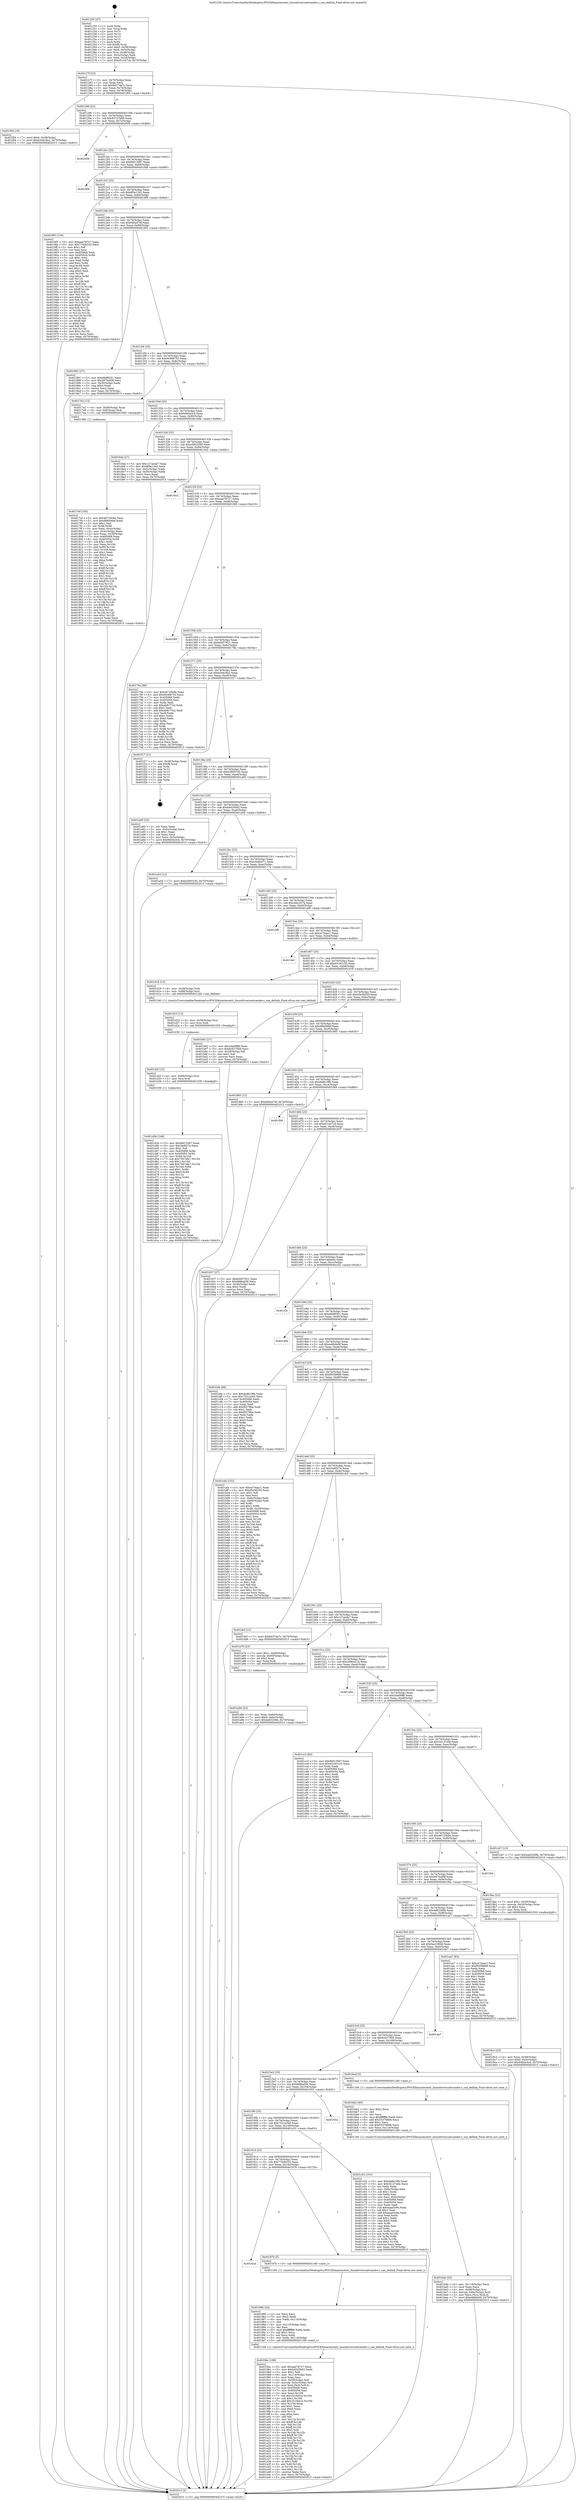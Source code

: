 digraph "0x401250" {
  label = "0x401250 (/mnt/c/Users/mathe/Desktop/tcc/POCII/binaries/extr_linuxdriversnetcandev.c_can_dellink_Final-ollvm.out::main(0))"
  labelloc = "t"
  node[shape=record]

  Entry [label="",width=0.3,height=0.3,shape=circle,fillcolor=black,style=filled]
  "0x40127f" [label="{
     0x40127f [23]\l
     | [instrs]\l
     &nbsp;&nbsp;0x40127f \<+3\>: mov -0x70(%rbp),%eax\l
     &nbsp;&nbsp;0x401282 \<+2\>: mov %eax,%ecx\l
     &nbsp;&nbsp;0x401284 \<+6\>: sub $0x84374a7c,%ecx\l
     &nbsp;&nbsp;0x40128a \<+3\>: mov %eax,-0x74(%rbp)\l
     &nbsp;&nbsp;0x40128d \<+3\>: mov %ecx,-0x78(%rbp)\l
     &nbsp;&nbsp;0x401290 \<+6\>: je 0000000000401f04 \<main+0xcb4\>\l
  }"]
  "0x401f04" [label="{
     0x401f04 [19]\l
     | [instrs]\l
     &nbsp;&nbsp;0x401f04 \<+7\>: movl $0x0,-0x38(%rbp)\l
     &nbsp;&nbsp;0x401f0b \<+7\>: movl $0xb344c9a2,-0x70(%rbp)\l
     &nbsp;&nbsp;0x401f12 \<+5\>: jmp 0000000000402015 \<main+0xdc5\>\l
  }"]
  "0x401296" [label="{
     0x401296 [22]\l
     | [instrs]\l
     &nbsp;&nbsp;0x401296 \<+5\>: jmp 000000000040129b \<main+0x4b\>\l
     &nbsp;&nbsp;0x40129b \<+3\>: mov -0x74(%rbp),%eax\l
     &nbsp;&nbsp;0x40129e \<+5\>: sub $0x85727b99,%eax\l
     &nbsp;&nbsp;0x4012a3 \<+3\>: mov %eax,-0x7c(%rbp)\l
     &nbsp;&nbsp;0x4012a6 \<+6\>: je 0000000000402009 \<main+0xdb9\>\l
  }"]
  Exit [label="",width=0.3,height=0.3,shape=circle,fillcolor=black,style=filled,peripheries=2]
  "0x402009" [label="{
     0x402009\l
  }", style=dashed]
  "0x4012ac" [label="{
     0x4012ac [22]\l
     | [instrs]\l
     &nbsp;&nbsp;0x4012ac \<+5\>: jmp 00000000004012b1 \<main+0x61\>\l
     &nbsp;&nbsp;0x4012b1 \<+3\>: mov -0x74(%rbp),%eax\l
     &nbsp;&nbsp;0x4012b4 \<+5\>: sub $0x8bf13587,%eax\l
     &nbsp;&nbsp;0x4012b9 \<+3\>: mov %eax,-0x80(%rbp)\l
     &nbsp;&nbsp;0x4012bc \<+6\>: je 0000000000401fd8 \<main+0xd88\>\l
  }"]
  "0x401d3b" [label="{
     0x401d3b [148]\l
     | [instrs]\l
     &nbsp;&nbsp;0x401d3b \<+5\>: mov $0x8bf13587,%eax\l
     &nbsp;&nbsp;0x401d40 \<+5\>: mov $0x3ad027e,%ecx\l
     &nbsp;&nbsp;0x401d45 \<+2\>: mov $0x1,%dl\l
     &nbsp;&nbsp;0x401d47 \<+8\>: mov 0x405068,%r8d\l
     &nbsp;&nbsp;0x401d4f \<+8\>: mov 0x405054,%r9d\l
     &nbsp;&nbsp;0x401d57 \<+3\>: mov %r8d,%r10d\l
     &nbsp;&nbsp;0x401d5a \<+7\>: sub $0x7567efa7,%r10d\l
     &nbsp;&nbsp;0x401d61 \<+4\>: sub $0x1,%r10d\l
     &nbsp;&nbsp;0x401d65 \<+7\>: add $0x7567efa7,%r10d\l
     &nbsp;&nbsp;0x401d6c \<+4\>: imul %r10d,%r8d\l
     &nbsp;&nbsp;0x401d70 \<+4\>: and $0x1,%r8d\l
     &nbsp;&nbsp;0x401d74 \<+4\>: cmp $0x0,%r8d\l
     &nbsp;&nbsp;0x401d78 \<+4\>: sete %r11b\l
     &nbsp;&nbsp;0x401d7c \<+4\>: cmp $0xa,%r9d\l
     &nbsp;&nbsp;0x401d80 \<+3\>: setl %bl\l
     &nbsp;&nbsp;0x401d83 \<+3\>: mov %r11b,%r14b\l
     &nbsp;&nbsp;0x401d86 \<+4\>: xor $0xff,%r14b\l
     &nbsp;&nbsp;0x401d8a \<+3\>: mov %bl,%r15b\l
     &nbsp;&nbsp;0x401d8d \<+4\>: xor $0xff,%r15b\l
     &nbsp;&nbsp;0x401d91 \<+3\>: xor $0x1,%dl\l
     &nbsp;&nbsp;0x401d94 \<+3\>: mov %r14b,%r12b\l
     &nbsp;&nbsp;0x401d97 \<+4\>: and $0xff,%r12b\l
     &nbsp;&nbsp;0x401d9b \<+3\>: and %dl,%r11b\l
     &nbsp;&nbsp;0x401d9e \<+3\>: mov %r15b,%r13b\l
     &nbsp;&nbsp;0x401da1 \<+4\>: and $0xff,%r13b\l
     &nbsp;&nbsp;0x401da5 \<+2\>: and %dl,%bl\l
     &nbsp;&nbsp;0x401da7 \<+3\>: or %r11b,%r12b\l
     &nbsp;&nbsp;0x401daa \<+3\>: or %bl,%r13b\l
     &nbsp;&nbsp;0x401dad \<+3\>: xor %r13b,%r12b\l
     &nbsp;&nbsp;0x401db0 \<+3\>: or %r15b,%r14b\l
     &nbsp;&nbsp;0x401db3 \<+4\>: xor $0xff,%r14b\l
     &nbsp;&nbsp;0x401db7 \<+3\>: or $0x1,%dl\l
     &nbsp;&nbsp;0x401dba \<+3\>: and %dl,%r14b\l
     &nbsp;&nbsp;0x401dbd \<+3\>: or %r14b,%r12b\l
     &nbsp;&nbsp;0x401dc0 \<+4\>: test $0x1,%r12b\l
     &nbsp;&nbsp;0x401dc4 \<+3\>: cmovne %ecx,%eax\l
     &nbsp;&nbsp;0x401dc7 \<+3\>: mov %eax,-0x70(%rbp)\l
     &nbsp;&nbsp;0x401dca \<+5\>: jmp 0000000000402015 \<main+0xdc5\>\l
  }"]
  "0x401fd8" [label="{
     0x401fd8\l
  }", style=dashed]
  "0x4012c2" [label="{
     0x4012c2 [25]\l
     | [instrs]\l
     &nbsp;&nbsp;0x4012c2 \<+5\>: jmp 00000000004012c7 \<main+0x77\>\l
     &nbsp;&nbsp;0x4012c7 \<+3\>: mov -0x74(%rbp),%eax\l
     &nbsp;&nbsp;0x4012ca \<+5\>: sub $0x8f5e1345,%eax\l
     &nbsp;&nbsp;0x4012cf \<+6\>: mov %eax,-0x84(%rbp)\l
     &nbsp;&nbsp;0x4012d5 \<+6\>: je 00000000004018f5 \<main+0x6a5\>\l
  }"]
  "0x401d2f" [label="{
     0x401d2f [12]\l
     | [instrs]\l
     &nbsp;&nbsp;0x401d2f \<+4\>: mov -0x68(%rbp),%rsi\l
     &nbsp;&nbsp;0x401d33 \<+3\>: mov %rsi,%rdi\l
     &nbsp;&nbsp;0x401d36 \<+5\>: call 0000000000401030 \<free@plt\>\l
     | [calls]\l
     &nbsp;&nbsp;0x401030 \{1\} (unknown)\l
  }"]
  "0x4018f5" [label="{
     0x4018f5 [134]\l
     | [instrs]\l
     &nbsp;&nbsp;0x4018f5 \<+5\>: mov $0xaae78727,%eax\l
     &nbsp;&nbsp;0x4018fa \<+5\>: mov $0x7740b332,%ecx\l
     &nbsp;&nbsp;0x4018ff \<+2\>: mov $0x1,%dl\l
     &nbsp;&nbsp;0x401901 \<+2\>: xor %esi,%esi\l
     &nbsp;&nbsp;0x401903 \<+7\>: mov 0x405068,%edi\l
     &nbsp;&nbsp;0x40190a \<+8\>: mov 0x405054,%r8d\l
     &nbsp;&nbsp;0x401912 \<+3\>: sub $0x1,%esi\l
     &nbsp;&nbsp;0x401915 \<+3\>: mov %edi,%r9d\l
     &nbsp;&nbsp;0x401918 \<+3\>: add %esi,%r9d\l
     &nbsp;&nbsp;0x40191b \<+4\>: imul %r9d,%edi\l
     &nbsp;&nbsp;0x40191f \<+3\>: and $0x1,%edi\l
     &nbsp;&nbsp;0x401922 \<+3\>: cmp $0x0,%edi\l
     &nbsp;&nbsp;0x401925 \<+4\>: sete %r10b\l
     &nbsp;&nbsp;0x401929 \<+4\>: cmp $0xa,%r8d\l
     &nbsp;&nbsp;0x40192d \<+4\>: setl %r11b\l
     &nbsp;&nbsp;0x401931 \<+3\>: mov %r10b,%bl\l
     &nbsp;&nbsp;0x401934 \<+3\>: xor $0xff,%bl\l
     &nbsp;&nbsp;0x401937 \<+3\>: mov %r11b,%r14b\l
     &nbsp;&nbsp;0x40193a \<+4\>: xor $0xff,%r14b\l
     &nbsp;&nbsp;0x40193e \<+3\>: xor $0x0,%dl\l
     &nbsp;&nbsp;0x401941 \<+3\>: mov %bl,%r15b\l
     &nbsp;&nbsp;0x401944 \<+4\>: and $0x0,%r15b\l
     &nbsp;&nbsp;0x401948 \<+3\>: and %dl,%r10b\l
     &nbsp;&nbsp;0x40194b \<+3\>: mov %r14b,%r12b\l
     &nbsp;&nbsp;0x40194e \<+4\>: and $0x0,%r12b\l
     &nbsp;&nbsp;0x401952 \<+3\>: and %dl,%r11b\l
     &nbsp;&nbsp;0x401955 \<+3\>: or %r10b,%r15b\l
     &nbsp;&nbsp;0x401958 \<+3\>: or %r11b,%r12b\l
     &nbsp;&nbsp;0x40195b \<+3\>: xor %r12b,%r15b\l
     &nbsp;&nbsp;0x40195e \<+3\>: or %r14b,%bl\l
     &nbsp;&nbsp;0x401961 \<+3\>: xor $0xff,%bl\l
     &nbsp;&nbsp;0x401964 \<+3\>: or $0x0,%dl\l
     &nbsp;&nbsp;0x401967 \<+2\>: and %dl,%bl\l
     &nbsp;&nbsp;0x401969 \<+3\>: or %bl,%r15b\l
     &nbsp;&nbsp;0x40196c \<+4\>: test $0x1,%r15b\l
     &nbsp;&nbsp;0x401970 \<+3\>: cmovne %ecx,%eax\l
     &nbsp;&nbsp;0x401973 \<+3\>: mov %eax,-0x70(%rbp)\l
     &nbsp;&nbsp;0x401976 \<+5\>: jmp 0000000000402015 \<main+0xdc5\>\l
  }"]
  "0x4012db" [label="{
     0x4012db [25]\l
     | [instrs]\l
     &nbsp;&nbsp;0x4012db \<+5\>: jmp 00000000004012e0 \<main+0x90\>\l
     &nbsp;&nbsp;0x4012e0 \<+3\>: mov -0x74(%rbp),%eax\l
     &nbsp;&nbsp;0x4012e3 \<+5\>: sub $0x940a474f,%eax\l
     &nbsp;&nbsp;0x4012e8 \<+6\>: mov %eax,-0x88(%rbp)\l
     &nbsp;&nbsp;0x4012ee \<+6\>: je 0000000000401891 \<main+0x641\>\l
  }"]
  "0x401d23" [label="{
     0x401d23 [12]\l
     | [instrs]\l
     &nbsp;&nbsp;0x401d23 \<+4\>: mov -0x58(%rbp),%rsi\l
     &nbsp;&nbsp;0x401d27 \<+3\>: mov %rsi,%rdi\l
     &nbsp;&nbsp;0x401d2a \<+5\>: call 0000000000401030 \<free@plt\>\l
     | [calls]\l
     &nbsp;&nbsp;0x401030 \{1\} (unknown)\l
  }"]
  "0x401891" [label="{
     0x401891 [27]\l
     | [instrs]\l
     &nbsp;&nbsp;0x401891 \<+5\>: mov $0xe8df8261,%eax\l
     &nbsp;&nbsp;0x401896 \<+5\>: mov $0x4976a09f,%ecx\l
     &nbsp;&nbsp;0x40189b \<+3\>: mov -0x30(%rbp),%edx\l
     &nbsp;&nbsp;0x40189e \<+3\>: cmp $0x0,%edx\l
     &nbsp;&nbsp;0x4018a1 \<+3\>: cmove %ecx,%eax\l
     &nbsp;&nbsp;0x4018a4 \<+3\>: mov %eax,-0x70(%rbp)\l
     &nbsp;&nbsp;0x4018a7 \<+5\>: jmp 0000000000402015 \<main+0xdc5\>\l
  }"]
  "0x4012f4" [label="{
     0x4012f4 [25]\l
     | [instrs]\l
     &nbsp;&nbsp;0x4012f4 \<+5\>: jmp 00000000004012f9 \<main+0xa9\>\l
     &nbsp;&nbsp;0x4012f9 \<+3\>: mov -0x74(%rbp),%eax\l
     &nbsp;&nbsp;0x4012fc \<+5\>: sub $0x94368752,%eax\l
     &nbsp;&nbsp;0x401301 \<+6\>: mov %eax,-0x8c(%rbp)\l
     &nbsp;&nbsp;0x401307 \<+6\>: je 00000000004017e2 \<main+0x592\>\l
  }"]
  "0x401bda" [label="{
     0x401bda [32]\l
     | [instrs]\l
     &nbsp;&nbsp;0x401bda \<+6\>: mov -0x118(%rbp),%ecx\l
     &nbsp;&nbsp;0x401be0 \<+3\>: imul %eax,%ecx\l
     &nbsp;&nbsp;0x401be3 \<+4\>: mov -0x68(%rbp),%rsi\l
     &nbsp;&nbsp;0x401be7 \<+4\>: movslq -0x6c(%rbp),%rdi\l
     &nbsp;&nbsp;0x401beb \<+3\>: mov %ecx,(%rsi,%rdi,4)\l
     &nbsp;&nbsp;0x401bee \<+7\>: movl $0xeddb0e0f,-0x70(%rbp)\l
     &nbsp;&nbsp;0x401bf5 \<+5\>: jmp 0000000000402015 \<main+0xdc5\>\l
  }"]
  "0x4017e2" [label="{
     0x4017e2 [13]\l
     | [instrs]\l
     &nbsp;&nbsp;0x4017e2 \<+4\>: mov -0x48(%rbp),%rax\l
     &nbsp;&nbsp;0x4017e6 \<+4\>: mov 0x8(%rax),%rdi\l
     &nbsp;&nbsp;0x4017ea \<+5\>: call 0000000000401060 \<atoi@plt\>\l
     | [calls]\l
     &nbsp;&nbsp;0x401060 \{1\} (unknown)\l
  }"]
  "0x40130d" [label="{
     0x40130d [25]\l
     | [instrs]\l
     &nbsp;&nbsp;0x40130d \<+5\>: jmp 0000000000401312 \<main+0xc2\>\l
     &nbsp;&nbsp;0x401312 \<+3\>: mov -0x74(%rbp),%eax\l
     &nbsp;&nbsp;0x401315 \<+5\>: sub $0x94b0a3c4,%eax\l
     &nbsp;&nbsp;0x40131a \<+6\>: mov %eax,-0x90(%rbp)\l
     &nbsp;&nbsp;0x401320 \<+6\>: je 00000000004018da \<main+0x68a\>\l
  }"]
  "0x401bb2" [label="{
     0x401bb2 [40]\l
     | [instrs]\l
     &nbsp;&nbsp;0x401bb2 \<+5\>: mov $0x2,%ecx\l
     &nbsp;&nbsp;0x401bb7 \<+1\>: cltd\l
     &nbsp;&nbsp;0x401bb8 \<+2\>: idiv %ecx\l
     &nbsp;&nbsp;0x401bba \<+6\>: imul $0xfffffffe,%edx,%ecx\l
     &nbsp;&nbsp;0x401bc0 \<+6\>: add $0x55378666,%ecx\l
     &nbsp;&nbsp;0x401bc6 \<+3\>: add $0x1,%ecx\l
     &nbsp;&nbsp;0x401bc9 \<+6\>: sub $0x55378666,%ecx\l
     &nbsp;&nbsp;0x401bcf \<+6\>: mov %ecx,-0x118(%rbp)\l
     &nbsp;&nbsp;0x401bd5 \<+5\>: call 0000000000401160 \<next_i\>\l
     | [calls]\l
     &nbsp;&nbsp;0x401160 \{1\} (/mnt/c/Users/mathe/Desktop/tcc/POCII/binaries/extr_linuxdriversnetcandev.c_can_dellink_Final-ollvm.out::next_i)\l
  }"]
  "0x4018da" [label="{
     0x4018da [27]\l
     | [instrs]\l
     &nbsp;&nbsp;0x4018da \<+5\>: mov $0x127aeda7,%eax\l
     &nbsp;&nbsp;0x4018df \<+5\>: mov $0x8f5e1345,%ecx\l
     &nbsp;&nbsp;0x4018e4 \<+3\>: mov -0x5c(%rbp),%edx\l
     &nbsp;&nbsp;0x4018e7 \<+3\>: cmp -0x50(%rbp),%edx\l
     &nbsp;&nbsp;0x4018ea \<+3\>: cmovl %ecx,%eax\l
     &nbsp;&nbsp;0x4018ed \<+3\>: mov %eax,-0x70(%rbp)\l
     &nbsp;&nbsp;0x4018f0 \<+5\>: jmp 0000000000402015 \<main+0xdc5\>\l
  }"]
  "0x401326" [label="{
     0x401326 [25]\l
     | [instrs]\l
     &nbsp;&nbsp;0x401326 \<+5\>: jmp 000000000040132b \<main+0xdb\>\l
     &nbsp;&nbsp;0x40132b \<+3\>: mov -0x74(%rbp),%eax\l
     &nbsp;&nbsp;0x40132e \<+5\>: sub $0xa4852266,%eax\l
     &nbsp;&nbsp;0x401333 \<+6\>: mov %eax,-0x94(%rbp)\l
     &nbsp;&nbsp;0x401339 \<+6\>: je 00000000004016e2 \<main+0x492\>\l
  }"]
  "0x401a90" [label="{
     0x401a90 [23]\l
     | [instrs]\l
     &nbsp;&nbsp;0x401a90 \<+4\>: mov %rax,-0x68(%rbp)\l
     &nbsp;&nbsp;0x401a94 \<+7\>: movl $0x0,-0x6c(%rbp)\l
     &nbsp;&nbsp;0x401a9b \<+7\>: movl $0x4a83208b,-0x70(%rbp)\l
     &nbsp;&nbsp;0x401aa2 \<+5\>: jmp 0000000000402015 \<main+0xdc5\>\l
  }"]
  "0x4016e2" [label="{
     0x4016e2\l
  }", style=dashed]
  "0x40133f" [label="{
     0x40133f [25]\l
     | [instrs]\l
     &nbsp;&nbsp;0x40133f \<+5\>: jmp 0000000000401344 \<main+0xf4\>\l
     &nbsp;&nbsp;0x401344 \<+3\>: mov -0x74(%rbp),%eax\l
     &nbsp;&nbsp;0x401347 \<+5\>: sub $0xaae78727,%eax\l
     &nbsp;&nbsp;0x40134c \<+6\>: mov %eax,-0x98(%rbp)\l
     &nbsp;&nbsp;0x401352 \<+6\>: je 0000000000401f60 \<main+0xd10\>\l
  }"]
  "0x4019ac" [label="{
     0x4019ac [168]\l
     | [instrs]\l
     &nbsp;&nbsp;0x4019ac \<+5\>: mov $0xaae78727,%ecx\l
     &nbsp;&nbsp;0x4019b1 \<+5\>: mov $0xb4025b62,%edx\l
     &nbsp;&nbsp;0x4019b6 \<+3\>: mov $0x1,%dil\l
     &nbsp;&nbsp;0x4019b9 \<+6\>: mov -0x114(%rbp),%esi\l
     &nbsp;&nbsp;0x4019bf \<+3\>: imul %eax,%esi\l
     &nbsp;&nbsp;0x4019c2 \<+4\>: mov -0x58(%rbp),%r8\l
     &nbsp;&nbsp;0x4019c6 \<+4\>: movslq -0x5c(%rbp),%r9\l
     &nbsp;&nbsp;0x4019ca \<+4\>: mov %esi,(%r8,%r9,4)\l
     &nbsp;&nbsp;0x4019ce \<+7\>: mov 0x405068,%eax\l
     &nbsp;&nbsp;0x4019d5 \<+7\>: mov 0x405054,%esi\l
     &nbsp;&nbsp;0x4019dc \<+3\>: mov %eax,%r10d\l
     &nbsp;&nbsp;0x4019df \<+7\>: sub $0x1b1f441e,%r10d\l
     &nbsp;&nbsp;0x4019e6 \<+4\>: sub $0x1,%r10d\l
     &nbsp;&nbsp;0x4019ea \<+7\>: add $0x1b1f441e,%r10d\l
     &nbsp;&nbsp;0x4019f1 \<+4\>: imul %r10d,%eax\l
     &nbsp;&nbsp;0x4019f5 \<+3\>: and $0x1,%eax\l
     &nbsp;&nbsp;0x4019f8 \<+3\>: cmp $0x0,%eax\l
     &nbsp;&nbsp;0x4019fb \<+4\>: sete %r11b\l
     &nbsp;&nbsp;0x4019ff \<+3\>: cmp $0xa,%esi\l
     &nbsp;&nbsp;0x401a02 \<+3\>: setl %bl\l
     &nbsp;&nbsp;0x401a05 \<+3\>: mov %r11b,%r14b\l
     &nbsp;&nbsp;0x401a08 \<+4\>: xor $0xff,%r14b\l
     &nbsp;&nbsp;0x401a0c \<+3\>: mov %bl,%r15b\l
     &nbsp;&nbsp;0x401a0f \<+4\>: xor $0xff,%r15b\l
     &nbsp;&nbsp;0x401a13 \<+4\>: xor $0x1,%dil\l
     &nbsp;&nbsp;0x401a17 \<+3\>: mov %r14b,%r12b\l
     &nbsp;&nbsp;0x401a1a \<+4\>: and $0xff,%r12b\l
     &nbsp;&nbsp;0x401a1e \<+3\>: and %dil,%r11b\l
     &nbsp;&nbsp;0x401a21 \<+3\>: mov %r15b,%r13b\l
     &nbsp;&nbsp;0x401a24 \<+4\>: and $0xff,%r13b\l
     &nbsp;&nbsp;0x401a28 \<+3\>: and %dil,%bl\l
     &nbsp;&nbsp;0x401a2b \<+3\>: or %r11b,%r12b\l
     &nbsp;&nbsp;0x401a2e \<+3\>: or %bl,%r13b\l
     &nbsp;&nbsp;0x401a31 \<+3\>: xor %r13b,%r12b\l
     &nbsp;&nbsp;0x401a34 \<+3\>: or %r15b,%r14b\l
     &nbsp;&nbsp;0x401a37 \<+4\>: xor $0xff,%r14b\l
     &nbsp;&nbsp;0x401a3b \<+4\>: or $0x1,%dil\l
     &nbsp;&nbsp;0x401a3f \<+3\>: and %dil,%r14b\l
     &nbsp;&nbsp;0x401a42 \<+3\>: or %r14b,%r12b\l
     &nbsp;&nbsp;0x401a45 \<+4\>: test $0x1,%r12b\l
     &nbsp;&nbsp;0x401a49 \<+3\>: cmovne %edx,%ecx\l
     &nbsp;&nbsp;0x401a4c \<+3\>: mov %ecx,-0x70(%rbp)\l
     &nbsp;&nbsp;0x401a4f \<+5\>: jmp 0000000000402015 \<main+0xdc5\>\l
  }"]
  "0x401f60" [label="{
     0x401f60\l
  }", style=dashed]
  "0x401358" [label="{
     0x401358 [25]\l
     | [instrs]\l
     &nbsp;&nbsp;0x401358 \<+5\>: jmp 000000000040135d \<main+0x10d\>\l
     &nbsp;&nbsp;0x40135d \<+3\>: mov -0x74(%rbp),%eax\l
     &nbsp;&nbsp;0x401360 \<+5\>: sub $0xb0d57921,%eax\l
     &nbsp;&nbsp;0x401365 \<+6\>: mov %eax,-0x9c(%rbp)\l
     &nbsp;&nbsp;0x40136b \<+6\>: je 000000000040178a \<main+0x53a\>\l
  }"]
  "0x401980" [label="{
     0x401980 [44]\l
     | [instrs]\l
     &nbsp;&nbsp;0x401980 \<+2\>: xor %ecx,%ecx\l
     &nbsp;&nbsp;0x401982 \<+5\>: mov $0x2,%edx\l
     &nbsp;&nbsp;0x401987 \<+6\>: mov %edx,-0x110(%rbp)\l
     &nbsp;&nbsp;0x40198d \<+1\>: cltd\l
     &nbsp;&nbsp;0x40198e \<+6\>: mov -0x110(%rbp),%esi\l
     &nbsp;&nbsp;0x401994 \<+2\>: idiv %esi\l
     &nbsp;&nbsp;0x401996 \<+6\>: imul $0xfffffffe,%edx,%edx\l
     &nbsp;&nbsp;0x40199c \<+3\>: sub $0x1,%ecx\l
     &nbsp;&nbsp;0x40199f \<+2\>: sub %ecx,%edx\l
     &nbsp;&nbsp;0x4019a1 \<+6\>: mov %edx,-0x114(%rbp)\l
     &nbsp;&nbsp;0x4019a7 \<+5\>: call 0000000000401160 \<next_i\>\l
     | [calls]\l
     &nbsp;&nbsp;0x401160 \{1\} (/mnt/c/Users/mathe/Desktop/tcc/POCII/binaries/extr_linuxdriversnetcandev.c_can_dellink_Final-ollvm.out::next_i)\l
  }"]
  "0x40178a" [label="{
     0x40178a [88]\l
     | [instrs]\l
     &nbsp;&nbsp;0x40178a \<+5\>: mov $0x48725b9e,%eax\l
     &nbsp;&nbsp;0x40178f \<+5\>: mov $0x94368752,%ecx\l
     &nbsp;&nbsp;0x401794 \<+7\>: mov 0x405068,%edx\l
     &nbsp;&nbsp;0x40179b \<+7\>: mov 0x405054,%esi\l
     &nbsp;&nbsp;0x4017a2 \<+2\>: mov %edx,%edi\l
     &nbsp;&nbsp;0x4017a4 \<+6\>: sub $0xab9c77e2,%edi\l
     &nbsp;&nbsp;0x4017aa \<+3\>: sub $0x1,%edi\l
     &nbsp;&nbsp;0x4017ad \<+6\>: add $0xab9c77e2,%edi\l
     &nbsp;&nbsp;0x4017b3 \<+3\>: imul %edi,%edx\l
     &nbsp;&nbsp;0x4017b6 \<+3\>: and $0x1,%edx\l
     &nbsp;&nbsp;0x4017b9 \<+3\>: cmp $0x0,%edx\l
     &nbsp;&nbsp;0x4017bc \<+4\>: sete %r8b\l
     &nbsp;&nbsp;0x4017c0 \<+3\>: cmp $0xa,%esi\l
     &nbsp;&nbsp;0x4017c3 \<+4\>: setl %r9b\l
     &nbsp;&nbsp;0x4017c7 \<+3\>: mov %r8b,%r10b\l
     &nbsp;&nbsp;0x4017ca \<+3\>: and %r9b,%r10b\l
     &nbsp;&nbsp;0x4017cd \<+3\>: xor %r9b,%r8b\l
     &nbsp;&nbsp;0x4017d0 \<+3\>: or %r8b,%r10b\l
     &nbsp;&nbsp;0x4017d3 \<+4\>: test $0x1,%r10b\l
     &nbsp;&nbsp;0x4017d7 \<+3\>: cmovne %ecx,%eax\l
     &nbsp;&nbsp;0x4017da \<+3\>: mov %eax,-0x70(%rbp)\l
     &nbsp;&nbsp;0x4017dd \<+5\>: jmp 0000000000402015 \<main+0xdc5\>\l
  }"]
  "0x401371" [label="{
     0x401371 [25]\l
     | [instrs]\l
     &nbsp;&nbsp;0x401371 \<+5\>: jmp 0000000000401376 \<main+0x126\>\l
     &nbsp;&nbsp;0x401376 \<+3\>: mov -0x74(%rbp),%eax\l
     &nbsp;&nbsp;0x401379 \<+5\>: sub $0xb344c9a2,%eax\l
     &nbsp;&nbsp;0x40137e \<+6\>: mov %eax,-0xa0(%rbp)\l
     &nbsp;&nbsp;0x401384 \<+6\>: je 0000000000401f17 \<main+0xcc7\>\l
  }"]
  "0x40162d" [label="{
     0x40162d\l
  }", style=dashed]
  "0x401f17" [label="{
     0x401f17 [21]\l
     | [instrs]\l
     &nbsp;&nbsp;0x401f17 \<+3\>: mov -0x38(%rbp),%eax\l
     &nbsp;&nbsp;0x401f1a \<+7\>: add $0xf8,%rsp\l
     &nbsp;&nbsp;0x401f21 \<+1\>: pop %rbx\l
     &nbsp;&nbsp;0x401f22 \<+2\>: pop %r12\l
     &nbsp;&nbsp;0x401f24 \<+2\>: pop %r13\l
     &nbsp;&nbsp;0x401f26 \<+2\>: pop %r14\l
     &nbsp;&nbsp;0x401f28 \<+2\>: pop %r15\l
     &nbsp;&nbsp;0x401f2a \<+1\>: pop %rbp\l
     &nbsp;&nbsp;0x401f2b \<+1\>: ret\l
  }"]
  "0x40138a" [label="{
     0x40138a [25]\l
     | [instrs]\l
     &nbsp;&nbsp;0x40138a \<+5\>: jmp 000000000040138f \<main+0x13f\>\l
     &nbsp;&nbsp;0x40138f \<+3\>: mov -0x74(%rbp),%eax\l
     &nbsp;&nbsp;0x401392 \<+5\>: sub $0xb3805192,%eax\l
     &nbsp;&nbsp;0x401397 \<+6\>: mov %eax,-0xa4(%rbp)\l
     &nbsp;&nbsp;0x40139d \<+6\>: je 0000000000401a60 \<main+0x810\>\l
  }"]
  "0x40197b" [label="{
     0x40197b [5]\l
     | [instrs]\l
     &nbsp;&nbsp;0x40197b \<+5\>: call 0000000000401160 \<next_i\>\l
     | [calls]\l
     &nbsp;&nbsp;0x401160 \{1\} (/mnt/c/Users/mathe/Desktop/tcc/POCII/binaries/extr_linuxdriversnetcandev.c_can_dellink_Final-ollvm.out::next_i)\l
  }"]
  "0x401a60" [label="{
     0x401a60 [25]\l
     | [instrs]\l
     &nbsp;&nbsp;0x401a60 \<+2\>: xor %eax,%eax\l
     &nbsp;&nbsp;0x401a62 \<+3\>: mov -0x5c(%rbp),%ecx\l
     &nbsp;&nbsp;0x401a65 \<+3\>: sub $0x1,%eax\l
     &nbsp;&nbsp;0x401a68 \<+2\>: sub %eax,%ecx\l
     &nbsp;&nbsp;0x401a6a \<+3\>: mov %ecx,-0x5c(%rbp)\l
     &nbsp;&nbsp;0x401a6d \<+7\>: movl $0x94b0a3c4,-0x70(%rbp)\l
     &nbsp;&nbsp;0x401a74 \<+5\>: jmp 0000000000402015 \<main+0xdc5\>\l
  }"]
  "0x4013a3" [label="{
     0x4013a3 [25]\l
     | [instrs]\l
     &nbsp;&nbsp;0x4013a3 \<+5\>: jmp 00000000004013a8 \<main+0x158\>\l
     &nbsp;&nbsp;0x4013a8 \<+3\>: mov -0x74(%rbp),%eax\l
     &nbsp;&nbsp;0x4013ab \<+5\>: sub $0xb4025b62,%eax\l
     &nbsp;&nbsp;0x4013b0 \<+6\>: mov %eax,-0xa8(%rbp)\l
     &nbsp;&nbsp;0x4013b6 \<+6\>: je 0000000000401a54 \<main+0x804\>\l
  }"]
  "0x401614" [label="{
     0x401614 [25]\l
     | [instrs]\l
     &nbsp;&nbsp;0x401614 \<+5\>: jmp 0000000000401619 \<main+0x3c9\>\l
     &nbsp;&nbsp;0x401619 \<+3\>: mov -0x74(%rbp),%eax\l
     &nbsp;&nbsp;0x40161c \<+5\>: sub $0x7740b332,%eax\l
     &nbsp;&nbsp;0x401621 \<+6\>: mov %eax,-0x10c(%rbp)\l
     &nbsp;&nbsp;0x401627 \<+6\>: je 000000000040197b \<main+0x72b\>\l
  }"]
  "0x401a54" [label="{
     0x401a54 [12]\l
     | [instrs]\l
     &nbsp;&nbsp;0x401a54 \<+7\>: movl $0xb3805192,-0x70(%rbp)\l
     &nbsp;&nbsp;0x401a5b \<+5\>: jmp 0000000000402015 \<main+0xdc5\>\l
  }"]
  "0x4013bc" [label="{
     0x4013bc [25]\l
     | [instrs]\l
     &nbsp;&nbsp;0x4013bc \<+5\>: jmp 00000000004013c1 \<main+0x171\>\l
     &nbsp;&nbsp;0x4013c1 \<+3\>: mov -0x74(%rbp),%eax\l
     &nbsp;&nbsp;0x4013c4 \<+5\>: sub $0xc448a671,%eax\l
     &nbsp;&nbsp;0x4013c9 \<+6\>: mov %eax,-0xac(%rbp)\l
     &nbsp;&nbsp;0x4013cf \<+6\>: je 000000000040177e \<main+0x52e\>\l
  }"]
  "0x401c52" [label="{
     0x401c52 [101]\l
     | [instrs]\l
     &nbsp;&nbsp;0x401c52 \<+5\>: mov $0xda8b19fb,%eax\l
     &nbsp;&nbsp;0x401c57 \<+5\>: mov $0x34137e0e,%ecx\l
     &nbsp;&nbsp;0x401c5c \<+2\>: xor %edx,%edx\l
     &nbsp;&nbsp;0x401c5e \<+3\>: mov -0x6c(%rbp),%esi\l
     &nbsp;&nbsp;0x401c61 \<+3\>: sub $0x1,%edx\l
     &nbsp;&nbsp;0x401c64 \<+2\>: sub %edx,%esi\l
     &nbsp;&nbsp;0x401c66 \<+3\>: mov %esi,-0x6c(%rbp)\l
     &nbsp;&nbsp;0x401c69 \<+7\>: mov 0x405068,%edx\l
     &nbsp;&nbsp;0x401c70 \<+7\>: mov 0x405054,%esi\l
     &nbsp;&nbsp;0x401c77 \<+2\>: mov %edx,%edi\l
     &nbsp;&nbsp;0x401c79 \<+6\>: sub $0xeaae5c9e,%edi\l
     &nbsp;&nbsp;0x401c7f \<+3\>: sub $0x1,%edi\l
     &nbsp;&nbsp;0x401c82 \<+6\>: add $0xeaae5c9e,%edi\l
     &nbsp;&nbsp;0x401c88 \<+3\>: imul %edi,%edx\l
     &nbsp;&nbsp;0x401c8b \<+3\>: and $0x1,%edx\l
     &nbsp;&nbsp;0x401c8e \<+3\>: cmp $0x0,%edx\l
     &nbsp;&nbsp;0x401c91 \<+4\>: sete %r8b\l
     &nbsp;&nbsp;0x401c95 \<+3\>: cmp $0xa,%esi\l
     &nbsp;&nbsp;0x401c98 \<+4\>: setl %r9b\l
     &nbsp;&nbsp;0x401c9c \<+3\>: mov %r8b,%r10b\l
     &nbsp;&nbsp;0x401c9f \<+3\>: and %r9b,%r10b\l
     &nbsp;&nbsp;0x401ca2 \<+3\>: xor %r9b,%r8b\l
     &nbsp;&nbsp;0x401ca5 \<+3\>: or %r8b,%r10b\l
     &nbsp;&nbsp;0x401ca8 \<+4\>: test $0x1,%r10b\l
     &nbsp;&nbsp;0x401cac \<+3\>: cmovne %ecx,%eax\l
     &nbsp;&nbsp;0x401caf \<+3\>: mov %eax,-0x70(%rbp)\l
     &nbsp;&nbsp;0x401cb2 \<+5\>: jmp 0000000000402015 \<main+0xdc5\>\l
  }"]
  "0x40177e" [label="{
     0x40177e\l
  }", style=dashed]
  "0x4013d5" [label="{
     0x4013d5 [25]\l
     | [instrs]\l
     &nbsp;&nbsp;0x4013d5 \<+5\>: jmp 00000000004013da \<main+0x18a\>\l
     &nbsp;&nbsp;0x4013da \<+3\>: mov -0x74(%rbp),%eax\l
     &nbsp;&nbsp;0x4013dd \<+5\>: sub $0xcbbc357a,%eax\l
     &nbsp;&nbsp;0x4013e2 \<+6\>: mov %eax,-0xb0(%rbp)\l
     &nbsp;&nbsp;0x4013e8 \<+6\>: je 0000000000401ef8 \<main+0xca8\>\l
  }"]
  "0x4015fb" [label="{
     0x4015fb [25]\l
     | [instrs]\l
     &nbsp;&nbsp;0x4015fb \<+5\>: jmp 0000000000401600 \<main+0x3b0\>\l
     &nbsp;&nbsp;0x401600 \<+3\>: mov -0x74(%rbp),%eax\l
     &nbsp;&nbsp;0x401603 \<+5\>: sub $0x7531a340,%eax\l
     &nbsp;&nbsp;0x401608 \<+6\>: mov %eax,-0x108(%rbp)\l
     &nbsp;&nbsp;0x40160e \<+6\>: je 0000000000401c52 \<main+0xa02\>\l
  }"]
  "0x401ef8" [label="{
     0x401ef8\l
  }", style=dashed]
  "0x4013ee" [label="{
     0x4013ee [25]\l
     | [instrs]\l
     &nbsp;&nbsp;0x4013ee \<+5\>: jmp 00000000004013f3 \<main+0x1a3\>\l
     &nbsp;&nbsp;0x4013f3 \<+3\>: mov -0x74(%rbp),%eax\l
     &nbsp;&nbsp;0x4013f6 \<+5\>: sub $0xce7daac1,%eax\l
     &nbsp;&nbsp;0x4013fb \<+6\>: mov %eax,-0xb4(%rbp)\l
     &nbsp;&nbsp;0x401401 \<+6\>: je 0000000000401fad \<main+0xd5d\>\l
  }"]
  "0x401652" [label="{
     0x401652\l
  }", style=dashed]
  "0x401fad" [label="{
     0x401fad\l
  }", style=dashed]
  "0x401407" [label="{
     0x401407 [25]\l
     | [instrs]\l
     &nbsp;&nbsp;0x401407 \<+5\>: jmp 000000000040140c \<main+0x1bc\>\l
     &nbsp;&nbsp;0x40140c \<+3\>: mov -0x74(%rbp),%eax\l
     &nbsp;&nbsp;0x40140f \<+5\>: sub $0xd3183103,%eax\l
     &nbsp;&nbsp;0x401414 \<+6\>: mov %eax,-0xb8(%rbp)\l
     &nbsp;&nbsp;0x40141a \<+6\>: je 0000000000401d16 \<main+0xac6\>\l
  }"]
  "0x4015e2" [label="{
     0x4015e2 [25]\l
     | [instrs]\l
     &nbsp;&nbsp;0x4015e2 \<+5\>: jmp 00000000004015e7 \<main+0x397\>\l
     &nbsp;&nbsp;0x4015e7 \<+3\>: mov -0x74(%rbp),%eax\l
     &nbsp;&nbsp;0x4015ea \<+5\>: sub $0x6fd8ad36,%eax\l
     &nbsp;&nbsp;0x4015ef \<+6\>: mov %eax,-0x104(%rbp)\l
     &nbsp;&nbsp;0x4015f5 \<+6\>: je 0000000000401652 \<main+0x402\>\l
  }"]
  "0x401d16" [label="{
     0x401d16 [13]\l
     | [instrs]\l
     &nbsp;&nbsp;0x401d16 \<+4\>: mov -0x58(%rbp),%rdi\l
     &nbsp;&nbsp;0x401d1a \<+4\>: mov -0x68(%rbp),%rsi\l
     &nbsp;&nbsp;0x401d1e \<+5\>: call 0000000000401240 \<can_dellink\>\l
     | [calls]\l
     &nbsp;&nbsp;0x401240 \{1\} (/mnt/c/Users/mathe/Desktop/tcc/POCII/binaries/extr_linuxdriversnetcandev.c_can_dellink_Final-ollvm.out::can_dellink)\l
  }"]
  "0x401420" [label="{
     0x401420 [25]\l
     | [instrs]\l
     &nbsp;&nbsp;0x401420 \<+5\>: jmp 0000000000401425 \<main+0x1d5\>\l
     &nbsp;&nbsp;0x401425 \<+3\>: mov -0x74(%rbp),%eax\l
     &nbsp;&nbsp;0x401428 \<+5\>: sub $0xd5e56250,%eax\l
     &nbsp;&nbsp;0x40142d \<+6\>: mov %eax,-0xbc(%rbp)\l
     &nbsp;&nbsp;0x401433 \<+6\>: je 0000000000401b92 \<main+0x942\>\l
  }"]
  "0x401bad" [label="{
     0x401bad [5]\l
     | [instrs]\l
     &nbsp;&nbsp;0x401bad \<+5\>: call 0000000000401160 \<next_i\>\l
     | [calls]\l
     &nbsp;&nbsp;0x401160 \{1\} (/mnt/c/Users/mathe/Desktop/tcc/POCII/binaries/extr_linuxdriversnetcandev.c_can_dellink_Final-ollvm.out::next_i)\l
  }"]
  "0x401b92" [label="{
     0x401b92 [27]\l
     | [instrs]\l
     &nbsp;&nbsp;0x401b92 \<+5\>: mov $0x2da09ffd,%eax\l
     &nbsp;&nbsp;0x401b97 \<+5\>: mov $0x6c627009,%ecx\l
     &nbsp;&nbsp;0x401b9c \<+3\>: mov -0x29(%rbp),%dl\l
     &nbsp;&nbsp;0x401b9f \<+3\>: test $0x1,%dl\l
     &nbsp;&nbsp;0x401ba2 \<+3\>: cmovne %ecx,%eax\l
     &nbsp;&nbsp;0x401ba5 \<+3\>: mov %eax,-0x70(%rbp)\l
     &nbsp;&nbsp;0x401ba8 \<+5\>: jmp 0000000000402015 \<main+0xdc5\>\l
  }"]
  "0x401439" [label="{
     0x401439 [25]\l
     | [instrs]\l
     &nbsp;&nbsp;0x401439 \<+5\>: jmp 000000000040143e \<main+0x1ee\>\l
     &nbsp;&nbsp;0x40143e \<+3\>: mov -0x74(%rbp),%eax\l
     &nbsp;&nbsp;0x401441 \<+5\>: sub $0xd86d46ef,%eax\l
     &nbsp;&nbsp;0x401446 \<+6\>: mov %eax,-0xc0(%rbp)\l
     &nbsp;&nbsp;0x40144c \<+6\>: je 0000000000401885 \<main+0x635\>\l
  }"]
  "0x4015c9" [label="{
     0x4015c9 [25]\l
     | [instrs]\l
     &nbsp;&nbsp;0x4015c9 \<+5\>: jmp 00000000004015ce \<main+0x37e\>\l
     &nbsp;&nbsp;0x4015ce \<+3\>: mov -0x74(%rbp),%eax\l
     &nbsp;&nbsp;0x4015d1 \<+5\>: sub $0x6c627009,%eax\l
     &nbsp;&nbsp;0x4015d6 \<+6\>: mov %eax,-0x100(%rbp)\l
     &nbsp;&nbsp;0x4015dc \<+6\>: je 0000000000401bad \<main+0x95d\>\l
  }"]
  "0x401885" [label="{
     0x401885 [12]\l
     | [instrs]\l
     &nbsp;&nbsp;0x401885 \<+7\>: movl $0x940a474f,-0x70(%rbp)\l
     &nbsp;&nbsp;0x40188c \<+5\>: jmp 0000000000402015 \<main+0xdc5\>\l
  }"]
  "0x401452" [label="{
     0x401452 [25]\l
     | [instrs]\l
     &nbsp;&nbsp;0x401452 \<+5\>: jmp 0000000000401457 \<main+0x207\>\l
     &nbsp;&nbsp;0x401457 \<+3\>: mov -0x74(%rbp),%eax\l
     &nbsp;&nbsp;0x40145a \<+5\>: sub $0xda8b19fb,%eax\l
     &nbsp;&nbsp;0x40145f \<+6\>: mov %eax,-0xc4(%rbp)\l
     &nbsp;&nbsp;0x401465 \<+6\>: je 0000000000401fb9 \<main+0xd69\>\l
  }"]
  "0x401de7" [label="{
     0x401de7\l
  }", style=dashed]
  "0x401fb9" [label="{
     0x401fb9\l
  }", style=dashed]
  "0x40146b" [label="{
     0x40146b [25]\l
     | [instrs]\l
     &nbsp;&nbsp;0x40146b \<+5\>: jmp 0000000000401470 \<main+0x220\>\l
     &nbsp;&nbsp;0x401470 \<+3\>: mov -0x74(%rbp),%eax\l
     &nbsp;&nbsp;0x401473 \<+5\>: sub $0xe01447c4,%eax\l
     &nbsp;&nbsp;0x401478 \<+6\>: mov %eax,-0xc8(%rbp)\l
     &nbsp;&nbsp;0x40147e \<+6\>: je 0000000000401637 \<main+0x3e7\>\l
  }"]
  "0x4015b0" [label="{
     0x4015b0 [25]\l
     | [instrs]\l
     &nbsp;&nbsp;0x4015b0 \<+5\>: jmp 00000000004015b5 \<main+0x365\>\l
     &nbsp;&nbsp;0x4015b5 \<+3\>: mov -0x74(%rbp),%eax\l
     &nbsp;&nbsp;0x4015b8 \<+5\>: sub $0x5aa106dd,%eax\l
     &nbsp;&nbsp;0x4015bd \<+6\>: mov %eax,-0xfc(%rbp)\l
     &nbsp;&nbsp;0x4015c3 \<+6\>: je 0000000000401de7 \<main+0xb97\>\l
  }"]
  "0x401637" [label="{
     0x401637 [27]\l
     | [instrs]\l
     &nbsp;&nbsp;0x401637 \<+5\>: mov $0xb0d57921,%eax\l
     &nbsp;&nbsp;0x40163c \<+5\>: mov $0x6fd8ad36,%ecx\l
     &nbsp;&nbsp;0x401641 \<+3\>: mov -0x34(%rbp),%edx\l
     &nbsp;&nbsp;0x401644 \<+3\>: cmp $0x2,%edx\l
     &nbsp;&nbsp;0x401647 \<+3\>: cmovne %ecx,%eax\l
     &nbsp;&nbsp;0x40164a \<+3\>: mov %eax,-0x70(%rbp)\l
     &nbsp;&nbsp;0x40164d \<+5\>: jmp 0000000000402015 \<main+0xdc5\>\l
  }"]
  "0x401484" [label="{
     0x401484 [25]\l
     | [instrs]\l
     &nbsp;&nbsp;0x401484 \<+5\>: jmp 0000000000401489 \<main+0x239\>\l
     &nbsp;&nbsp;0x401489 \<+3\>: mov -0x74(%rbp),%eax\l
     &nbsp;&nbsp;0x40148c \<+5\>: sub $0xe1d8aee4,%eax\l
     &nbsp;&nbsp;0x401491 \<+6\>: mov %eax,-0xcc(%rbp)\l
     &nbsp;&nbsp;0x401497 \<+6\>: je 0000000000401f2c \<main+0xcdc\>\l
  }"]
  "0x402015" [label="{
     0x402015 [5]\l
     | [instrs]\l
     &nbsp;&nbsp;0x402015 \<+5\>: jmp 000000000040127f \<main+0x2f\>\l
  }"]
  "0x401250" [label="{
     0x401250 [47]\l
     | [instrs]\l
     &nbsp;&nbsp;0x401250 \<+1\>: push %rbp\l
     &nbsp;&nbsp;0x401251 \<+3\>: mov %rsp,%rbp\l
     &nbsp;&nbsp;0x401254 \<+2\>: push %r15\l
     &nbsp;&nbsp;0x401256 \<+2\>: push %r14\l
     &nbsp;&nbsp;0x401258 \<+2\>: push %r13\l
     &nbsp;&nbsp;0x40125a \<+2\>: push %r12\l
     &nbsp;&nbsp;0x40125c \<+1\>: push %rbx\l
     &nbsp;&nbsp;0x40125d \<+7\>: sub $0xf8,%rsp\l
     &nbsp;&nbsp;0x401264 \<+7\>: movl $0x0,-0x38(%rbp)\l
     &nbsp;&nbsp;0x40126b \<+3\>: mov %edi,-0x3c(%rbp)\l
     &nbsp;&nbsp;0x40126e \<+4\>: mov %rsi,-0x48(%rbp)\l
     &nbsp;&nbsp;0x401272 \<+3\>: mov -0x3c(%rbp),%edi\l
     &nbsp;&nbsp;0x401275 \<+3\>: mov %edi,-0x34(%rbp)\l
     &nbsp;&nbsp;0x401278 \<+7\>: movl $0xe01447c4,-0x70(%rbp)\l
  }"]
  "0x4017ef" [label="{
     0x4017ef [150]\l
     | [instrs]\l
     &nbsp;&nbsp;0x4017ef \<+5\>: mov $0x48725b9e,%ecx\l
     &nbsp;&nbsp;0x4017f4 \<+5\>: mov $0xd86d46ef,%edx\l
     &nbsp;&nbsp;0x4017f9 \<+3\>: mov $0x1,%sil\l
     &nbsp;&nbsp;0x4017fc \<+3\>: xor %r8d,%r8d\l
     &nbsp;&nbsp;0x4017ff \<+3\>: mov %eax,-0x4c(%rbp)\l
     &nbsp;&nbsp;0x401802 \<+3\>: mov -0x4c(%rbp),%eax\l
     &nbsp;&nbsp;0x401805 \<+3\>: mov %eax,-0x30(%rbp)\l
     &nbsp;&nbsp;0x401808 \<+7\>: mov 0x405068,%eax\l
     &nbsp;&nbsp;0x40180f \<+8\>: mov 0x405054,%r9d\l
     &nbsp;&nbsp;0x401817 \<+4\>: sub $0x1,%r8d\l
     &nbsp;&nbsp;0x40181b \<+3\>: mov %eax,%r10d\l
     &nbsp;&nbsp;0x40181e \<+3\>: add %r8d,%r10d\l
     &nbsp;&nbsp;0x401821 \<+4\>: imul %r10d,%eax\l
     &nbsp;&nbsp;0x401825 \<+3\>: and $0x1,%eax\l
     &nbsp;&nbsp;0x401828 \<+3\>: cmp $0x0,%eax\l
     &nbsp;&nbsp;0x40182b \<+4\>: sete %r11b\l
     &nbsp;&nbsp;0x40182f \<+4\>: cmp $0xa,%r9d\l
     &nbsp;&nbsp;0x401833 \<+3\>: setl %bl\l
     &nbsp;&nbsp;0x401836 \<+3\>: mov %r11b,%r14b\l
     &nbsp;&nbsp;0x401839 \<+4\>: xor $0xff,%r14b\l
     &nbsp;&nbsp;0x40183d \<+3\>: mov %bl,%r15b\l
     &nbsp;&nbsp;0x401840 \<+4\>: xor $0xff,%r15b\l
     &nbsp;&nbsp;0x401844 \<+4\>: xor $0x1,%sil\l
     &nbsp;&nbsp;0x401848 \<+3\>: mov %r14b,%r12b\l
     &nbsp;&nbsp;0x40184b \<+4\>: and $0xff,%r12b\l
     &nbsp;&nbsp;0x40184f \<+3\>: and %sil,%r11b\l
     &nbsp;&nbsp;0x401852 \<+3\>: mov %r15b,%r13b\l
     &nbsp;&nbsp;0x401855 \<+4\>: and $0xff,%r13b\l
     &nbsp;&nbsp;0x401859 \<+3\>: and %sil,%bl\l
     &nbsp;&nbsp;0x40185c \<+3\>: or %r11b,%r12b\l
     &nbsp;&nbsp;0x40185f \<+3\>: or %bl,%r13b\l
     &nbsp;&nbsp;0x401862 \<+3\>: xor %r13b,%r12b\l
     &nbsp;&nbsp;0x401865 \<+3\>: or %r15b,%r14b\l
     &nbsp;&nbsp;0x401868 \<+4\>: xor $0xff,%r14b\l
     &nbsp;&nbsp;0x40186c \<+4\>: or $0x1,%sil\l
     &nbsp;&nbsp;0x401870 \<+3\>: and %sil,%r14b\l
     &nbsp;&nbsp;0x401873 \<+3\>: or %r14b,%r12b\l
     &nbsp;&nbsp;0x401876 \<+4\>: test $0x1,%r12b\l
     &nbsp;&nbsp;0x40187a \<+3\>: cmovne %edx,%ecx\l
     &nbsp;&nbsp;0x40187d \<+3\>: mov %ecx,-0x70(%rbp)\l
     &nbsp;&nbsp;0x401880 \<+5\>: jmp 0000000000402015 \<main+0xdc5\>\l
  }"]
  "0x401aa7" [label="{
     0x401aa7 [83]\l
     | [instrs]\l
     &nbsp;&nbsp;0x401aa7 \<+5\>: mov $0xce7daac1,%eax\l
     &nbsp;&nbsp;0x401aac \<+5\>: mov $0xf9358668,%ecx\l
     &nbsp;&nbsp;0x401ab1 \<+2\>: xor %edx,%edx\l
     &nbsp;&nbsp;0x401ab3 \<+7\>: mov 0x405068,%esi\l
     &nbsp;&nbsp;0x401aba \<+7\>: mov 0x405054,%edi\l
     &nbsp;&nbsp;0x401ac1 \<+3\>: sub $0x1,%edx\l
     &nbsp;&nbsp;0x401ac4 \<+3\>: mov %esi,%r8d\l
     &nbsp;&nbsp;0x401ac7 \<+3\>: add %edx,%r8d\l
     &nbsp;&nbsp;0x401aca \<+4\>: imul %r8d,%esi\l
     &nbsp;&nbsp;0x401ace \<+3\>: and $0x1,%esi\l
     &nbsp;&nbsp;0x401ad1 \<+3\>: cmp $0x0,%esi\l
     &nbsp;&nbsp;0x401ad4 \<+4\>: sete %r9b\l
     &nbsp;&nbsp;0x401ad8 \<+3\>: cmp $0xa,%edi\l
     &nbsp;&nbsp;0x401adb \<+4\>: setl %r10b\l
     &nbsp;&nbsp;0x401adf \<+3\>: mov %r9b,%r11b\l
     &nbsp;&nbsp;0x401ae2 \<+3\>: and %r10b,%r11b\l
     &nbsp;&nbsp;0x401ae5 \<+3\>: xor %r10b,%r9b\l
     &nbsp;&nbsp;0x401ae8 \<+3\>: or %r9b,%r11b\l
     &nbsp;&nbsp;0x401aeb \<+4\>: test $0x1,%r11b\l
     &nbsp;&nbsp;0x401aef \<+3\>: cmovne %ecx,%eax\l
     &nbsp;&nbsp;0x401af2 \<+3\>: mov %eax,-0x70(%rbp)\l
     &nbsp;&nbsp;0x401af5 \<+5\>: jmp 0000000000402015 \<main+0xdc5\>\l
  }"]
  "0x401f2c" [label="{
     0x401f2c\l
  }", style=dashed]
  "0x40149d" [label="{
     0x40149d [25]\l
     | [instrs]\l
     &nbsp;&nbsp;0x40149d \<+5\>: jmp 00000000004014a2 \<main+0x252\>\l
     &nbsp;&nbsp;0x4014a2 \<+3\>: mov -0x74(%rbp),%eax\l
     &nbsp;&nbsp;0x4014a5 \<+5\>: sub $0xe8df8261,%eax\l
     &nbsp;&nbsp;0x4014aa \<+6\>: mov %eax,-0xd0(%rbp)\l
     &nbsp;&nbsp;0x4014b0 \<+6\>: je 0000000000401ddb \<main+0xb8b\>\l
  }"]
  "0x4018c3" [label="{
     0x4018c3 [23]\l
     | [instrs]\l
     &nbsp;&nbsp;0x4018c3 \<+4\>: mov %rax,-0x58(%rbp)\l
     &nbsp;&nbsp;0x4018c7 \<+7\>: movl $0x0,-0x5c(%rbp)\l
     &nbsp;&nbsp;0x4018ce \<+7\>: movl $0x94b0a3c4,-0x70(%rbp)\l
     &nbsp;&nbsp;0x4018d5 \<+5\>: jmp 0000000000402015 \<main+0xdc5\>\l
  }"]
  "0x401ddb" [label="{
     0x401ddb\l
  }", style=dashed]
  "0x4014b6" [label="{
     0x4014b6 [25]\l
     | [instrs]\l
     &nbsp;&nbsp;0x4014b6 \<+5\>: jmp 00000000004014bb \<main+0x26b\>\l
     &nbsp;&nbsp;0x4014bb \<+3\>: mov -0x74(%rbp),%eax\l
     &nbsp;&nbsp;0x4014be \<+5\>: sub $0xeddb0e0f,%eax\l
     &nbsp;&nbsp;0x4014c3 \<+6\>: mov %eax,-0xd4(%rbp)\l
     &nbsp;&nbsp;0x4014c9 \<+6\>: je 0000000000401bfa \<main+0x9aa\>\l
  }"]
  "0x401597" [label="{
     0x401597 [25]\l
     | [instrs]\l
     &nbsp;&nbsp;0x401597 \<+5\>: jmp 000000000040159c \<main+0x34c\>\l
     &nbsp;&nbsp;0x40159c \<+3\>: mov -0x74(%rbp),%eax\l
     &nbsp;&nbsp;0x40159f \<+5\>: sub $0x4a83208b,%eax\l
     &nbsp;&nbsp;0x4015a4 \<+6\>: mov %eax,-0xf8(%rbp)\l
     &nbsp;&nbsp;0x4015aa \<+6\>: je 0000000000401aa7 \<main+0x857\>\l
  }"]
  "0x401bfa" [label="{
     0x401bfa [88]\l
     | [instrs]\l
     &nbsp;&nbsp;0x401bfa \<+5\>: mov $0xda8b19fb,%eax\l
     &nbsp;&nbsp;0x401bff \<+5\>: mov $0x7531a340,%ecx\l
     &nbsp;&nbsp;0x401c04 \<+7\>: mov 0x405068,%edx\l
     &nbsp;&nbsp;0x401c0b \<+7\>: mov 0x405054,%esi\l
     &nbsp;&nbsp;0x401c12 \<+2\>: mov %edx,%edi\l
     &nbsp;&nbsp;0x401c14 \<+6\>: add $0xf9279be,%edi\l
     &nbsp;&nbsp;0x401c1a \<+3\>: sub $0x1,%edi\l
     &nbsp;&nbsp;0x401c1d \<+6\>: sub $0xf9279be,%edi\l
     &nbsp;&nbsp;0x401c23 \<+3\>: imul %edi,%edx\l
     &nbsp;&nbsp;0x401c26 \<+3\>: and $0x1,%edx\l
     &nbsp;&nbsp;0x401c29 \<+3\>: cmp $0x0,%edx\l
     &nbsp;&nbsp;0x401c2c \<+4\>: sete %r8b\l
     &nbsp;&nbsp;0x401c30 \<+3\>: cmp $0xa,%esi\l
     &nbsp;&nbsp;0x401c33 \<+4\>: setl %r9b\l
     &nbsp;&nbsp;0x401c37 \<+3\>: mov %r8b,%r10b\l
     &nbsp;&nbsp;0x401c3a \<+3\>: and %r9b,%r10b\l
     &nbsp;&nbsp;0x401c3d \<+3\>: xor %r9b,%r8b\l
     &nbsp;&nbsp;0x401c40 \<+3\>: or %r8b,%r10b\l
     &nbsp;&nbsp;0x401c43 \<+4\>: test $0x1,%r10b\l
     &nbsp;&nbsp;0x401c47 \<+3\>: cmovne %ecx,%eax\l
     &nbsp;&nbsp;0x401c4a \<+3\>: mov %eax,-0x70(%rbp)\l
     &nbsp;&nbsp;0x401c4d \<+5\>: jmp 0000000000402015 \<main+0xdc5\>\l
  }"]
  "0x4014cf" [label="{
     0x4014cf [25]\l
     | [instrs]\l
     &nbsp;&nbsp;0x4014cf \<+5\>: jmp 00000000004014d4 \<main+0x284\>\l
     &nbsp;&nbsp;0x4014d4 \<+3\>: mov -0x74(%rbp),%eax\l
     &nbsp;&nbsp;0x4014d7 \<+5\>: sub $0xf9358668,%eax\l
     &nbsp;&nbsp;0x4014dc \<+6\>: mov %eax,-0xd8(%rbp)\l
     &nbsp;&nbsp;0x4014e2 \<+6\>: je 0000000000401afa \<main+0x8aa\>\l
  }"]
  "0x4018ac" [label="{
     0x4018ac [23]\l
     | [instrs]\l
     &nbsp;&nbsp;0x4018ac \<+7\>: movl $0x1,-0x50(%rbp)\l
     &nbsp;&nbsp;0x4018b3 \<+4\>: movslq -0x50(%rbp),%rax\l
     &nbsp;&nbsp;0x4018b7 \<+4\>: shl $0x2,%rax\l
     &nbsp;&nbsp;0x4018bb \<+3\>: mov %rax,%rdi\l
     &nbsp;&nbsp;0x4018be \<+5\>: call 0000000000401050 \<malloc@plt\>\l
     | [calls]\l
     &nbsp;&nbsp;0x401050 \{1\} (unknown)\l
  }"]
  "0x401afa" [label="{
     0x401afa [152]\l
     | [instrs]\l
     &nbsp;&nbsp;0x401afa \<+5\>: mov $0xce7daac1,%eax\l
     &nbsp;&nbsp;0x401aff \<+5\>: mov $0xd5e56250,%ecx\l
     &nbsp;&nbsp;0x401b04 \<+2\>: mov $0x1,%dl\l
     &nbsp;&nbsp;0x401b06 \<+2\>: xor %esi,%esi\l
     &nbsp;&nbsp;0x401b08 \<+3\>: mov -0x6c(%rbp),%edi\l
     &nbsp;&nbsp;0x401b0b \<+3\>: cmp -0x60(%rbp),%edi\l
     &nbsp;&nbsp;0x401b0e \<+4\>: setl %r8b\l
     &nbsp;&nbsp;0x401b12 \<+4\>: and $0x1,%r8b\l
     &nbsp;&nbsp;0x401b16 \<+4\>: mov %r8b,-0x29(%rbp)\l
     &nbsp;&nbsp;0x401b1a \<+7\>: mov 0x405068,%edi\l
     &nbsp;&nbsp;0x401b21 \<+8\>: mov 0x405054,%r9d\l
     &nbsp;&nbsp;0x401b29 \<+3\>: sub $0x1,%esi\l
     &nbsp;&nbsp;0x401b2c \<+3\>: mov %edi,%r10d\l
     &nbsp;&nbsp;0x401b2f \<+3\>: add %esi,%r10d\l
     &nbsp;&nbsp;0x401b32 \<+4\>: imul %r10d,%edi\l
     &nbsp;&nbsp;0x401b36 \<+3\>: and $0x1,%edi\l
     &nbsp;&nbsp;0x401b39 \<+3\>: cmp $0x0,%edi\l
     &nbsp;&nbsp;0x401b3c \<+4\>: sete %r8b\l
     &nbsp;&nbsp;0x401b40 \<+4\>: cmp $0xa,%r9d\l
     &nbsp;&nbsp;0x401b44 \<+4\>: setl %r11b\l
     &nbsp;&nbsp;0x401b48 \<+3\>: mov %r8b,%bl\l
     &nbsp;&nbsp;0x401b4b \<+3\>: xor $0xff,%bl\l
     &nbsp;&nbsp;0x401b4e \<+3\>: mov %r11b,%r14b\l
     &nbsp;&nbsp;0x401b51 \<+4\>: xor $0xff,%r14b\l
     &nbsp;&nbsp;0x401b55 \<+3\>: xor $0x1,%dl\l
     &nbsp;&nbsp;0x401b58 \<+3\>: mov %bl,%r15b\l
     &nbsp;&nbsp;0x401b5b \<+4\>: and $0xff,%r15b\l
     &nbsp;&nbsp;0x401b5f \<+3\>: and %dl,%r8b\l
     &nbsp;&nbsp;0x401b62 \<+3\>: mov %r14b,%r12b\l
     &nbsp;&nbsp;0x401b65 \<+4\>: and $0xff,%r12b\l
     &nbsp;&nbsp;0x401b69 \<+3\>: and %dl,%r11b\l
     &nbsp;&nbsp;0x401b6c \<+3\>: or %r8b,%r15b\l
     &nbsp;&nbsp;0x401b6f \<+3\>: or %r11b,%r12b\l
     &nbsp;&nbsp;0x401b72 \<+3\>: xor %r12b,%r15b\l
     &nbsp;&nbsp;0x401b75 \<+3\>: or %r14b,%bl\l
     &nbsp;&nbsp;0x401b78 \<+3\>: xor $0xff,%bl\l
     &nbsp;&nbsp;0x401b7b \<+3\>: or $0x1,%dl\l
     &nbsp;&nbsp;0x401b7e \<+2\>: and %dl,%bl\l
     &nbsp;&nbsp;0x401b80 \<+3\>: or %bl,%r15b\l
     &nbsp;&nbsp;0x401b83 \<+4\>: test $0x1,%r15b\l
     &nbsp;&nbsp;0x401b87 \<+3\>: cmovne %ecx,%eax\l
     &nbsp;&nbsp;0x401b8a \<+3\>: mov %eax,-0x70(%rbp)\l
     &nbsp;&nbsp;0x401b8d \<+5\>: jmp 0000000000402015 \<main+0xdc5\>\l
  }"]
  "0x4014e8" [label="{
     0x4014e8 [25]\l
     | [instrs]\l
     &nbsp;&nbsp;0x4014e8 \<+5\>: jmp 00000000004014ed \<main+0x29d\>\l
     &nbsp;&nbsp;0x4014ed \<+3\>: mov -0x74(%rbp),%eax\l
     &nbsp;&nbsp;0x4014f0 \<+5\>: sub $0x3ad027e,%eax\l
     &nbsp;&nbsp;0x4014f5 \<+6\>: mov %eax,-0xdc(%rbp)\l
     &nbsp;&nbsp;0x4014fb \<+6\>: je 0000000000401dcf \<main+0xb7f\>\l
  }"]
  "0x40157e" [label="{
     0x40157e [25]\l
     | [instrs]\l
     &nbsp;&nbsp;0x40157e \<+5\>: jmp 0000000000401583 \<main+0x333\>\l
     &nbsp;&nbsp;0x401583 \<+3\>: mov -0x74(%rbp),%eax\l
     &nbsp;&nbsp;0x401586 \<+5\>: sub $0x4976a09f,%eax\l
     &nbsp;&nbsp;0x40158b \<+6\>: mov %eax,-0xf4(%rbp)\l
     &nbsp;&nbsp;0x401591 \<+6\>: je 00000000004018ac \<main+0x65c\>\l
  }"]
  "0x401dcf" [label="{
     0x401dcf [12]\l
     | [instrs]\l
     &nbsp;&nbsp;0x401dcf \<+7\>: movl $0x84374a7c,-0x70(%rbp)\l
     &nbsp;&nbsp;0x401dd6 \<+5\>: jmp 0000000000402015 \<main+0xdc5\>\l
  }"]
  "0x401501" [label="{
     0x401501 [25]\l
     | [instrs]\l
     &nbsp;&nbsp;0x401501 \<+5\>: jmp 0000000000401506 \<main+0x2b6\>\l
     &nbsp;&nbsp;0x401506 \<+3\>: mov -0x74(%rbp),%eax\l
     &nbsp;&nbsp;0x401509 \<+5\>: sub $0x127aeda7,%eax\l
     &nbsp;&nbsp;0x40150e \<+6\>: mov %eax,-0xe0(%rbp)\l
     &nbsp;&nbsp;0x401514 \<+6\>: je 0000000000401a79 \<main+0x829\>\l
  }"]
  "0x401f44" [label="{
     0x401f44\l
  }", style=dashed]
  "0x401a79" [label="{
     0x401a79 [23]\l
     | [instrs]\l
     &nbsp;&nbsp;0x401a79 \<+7\>: movl $0x1,-0x60(%rbp)\l
     &nbsp;&nbsp;0x401a80 \<+4\>: movslq -0x60(%rbp),%rax\l
     &nbsp;&nbsp;0x401a84 \<+4\>: shl $0x2,%rax\l
     &nbsp;&nbsp;0x401a88 \<+3\>: mov %rax,%rdi\l
     &nbsp;&nbsp;0x401a8b \<+5\>: call 0000000000401050 \<malloc@plt\>\l
     | [calls]\l
     &nbsp;&nbsp;0x401050 \{1\} (unknown)\l
  }"]
  "0x40151a" [label="{
     0x40151a [25]\l
     | [instrs]\l
     &nbsp;&nbsp;0x40151a \<+5\>: jmp 000000000040151f \<main+0x2cf\>\l
     &nbsp;&nbsp;0x40151f \<+3\>: mov -0x74(%rbp),%eax\l
     &nbsp;&nbsp;0x401522 \<+5\>: sub $0x299b421d,%eax\l
     &nbsp;&nbsp;0x401527 \<+6\>: mov %eax,-0xe4(%rbp)\l
     &nbsp;&nbsp;0x40152d \<+6\>: je 0000000000401e6d \<main+0xc1d\>\l
  }"]
  "0x401565" [label="{
     0x401565 [25]\l
     | [instrs]\l
     &nbsp;&nbsp;0x401565 \<+5\>: jmp 000000000040156a \<main+0x31a\>\l
     &nbsp;&nbsp;0x40156a \<+3\>: mov -0x74(%rbp),%eax\l
     &nbsp;&nbsp;0x40156d \<+5\>: sub $0x48725b9e,%eax\l
     &nbsp;&nbsp;0x401572 \<+6\>: mov %eax,-0xf0(%rbp)\l
     &nbsp;&nbsp;0x401578 \<+6\>: je 0000000000401f44 \<main+0xcf4\>\l
  }"]
  "0x401e6d" [label="{
     0x401e6d\l
  }", style=dashed]
  "0x401533" [label="{
     0x401533 [25]\l
     | [instrs]\l
     &nbsp;&nbsp;0x401533 \<+5\>: jmp 0000000000401538 \<main+0x2e8\>\l
     &nbsp;&nbsp;0x401538 \<+3\>: mov -0x74(%rbp),%eax\l
     &nbsp;&nbsp;0x40153b \<+5\>: sub $0x2da09ffd,%eax\l
     &nbsp;&nbsp;0x401540 \<+6\>: mov %eax,-0xe8(%rbp)\l
     &nbsp;&nbsp;0x401546 \<+6\>: je 0000000000401cc3 \<main+0xa73\>\l
  }"]
  "0x401cb7" [label="{
     0x401cb7 [12]\l
     | [instrs]\l
     &nbsp;&nbsp;0x401cb7 \<+7\>: movl $0x4a83208b,-0x70(%rbp)\l
     &nbsp;&nbsp;0x401cbe \<+5\>: jmp 0000000000402015 \<main+0xdc5\>\l
  }"]
  "0x401cc3" [label="{
     0x401cc3 [83]\l
     | [instrs]\l
     &nbsp;&nbsp;0x401cc3 \<+5\>: mov $0x8bf13587,%eax\l
     &nbsp;&nbsp;0x401cc8 \<+5\>: mov $0xd3183103,%ecx\l
     &nbsp;&nbsp;0x401ccd \<+2\>: xor %edx,%edx\l
     &nbsp;&nbsp;0x401ccf \<+7\>: mov 0x405068,%esi\l
     &nbsp;&nbsp;0x401cd6 \<+7\>: mov 0x405054,%edi\l
     &nbsp;&nbsp;0x401cdd \<+3\>: sub $0x1,%edx\l
     &nbsp;&nbsp;0x401ce0 \<+3\>: mov %esi,%r8d\l
     &nbsp;&nbsp;0x401ce3 \<+3\>: add %edx,%r8d\l
     &nbsp;&nbsp;0x401ce6 \<+4\>: imul %r8d,%esi\l
     &nbsp;&nbsp;0x401cea \<+3\>: and $0x1,%esi\l
     &nbsp;&nbsp;0x401ced \<+3\>: cmp $0x0,%esi\l
     &nbsp;&nbsp;0x401cf0 \<+4\>: sete %r9b\l
     &nbsp;&nbsp;0x401cf4 \<+3\>: cmp $0xa,%edi\l
     &nbsp;&nbsp;0x401cf7 \<+4\>: setl %r10b\l
     &nbsp;&nbsp;0x401cfb \<+3\>: mov %r9b,%r11b\l
     &nbsp;&nbsp;0x401cfe \<+3\>: and %r10b,%r11b\l
     &nbsp;&nbsp;0x401d01 \<+3\>: xor %r10b,%r9b\l
     &nbsp;&nbsp;0x401d04 \<+3\>: or %r9b,%r11b\l
     &nbsp;&nbsp;0x401d07 \<+4\>: test $0x1,%r11b\l
     &nbsp;&nbsp;0x401d0b \<+3\>: cmovne %ecx,%eax\l
     &nbsp;&nbsp;0x401d0e \<+3\>: mov %eax,-0x70(%rbp)\l
     &nbsp;&nbsp;0x401d11 \<+5\>: jmp 0000000000402015 \<main+0xdc5\>\l
  }"]
  "0x40154c" [label="{
     0x40154c [25]\l
     | [instrs]\l
     &nbsp;&nbsp;0x40154c \<+5\>: jmp 0000000000401551 \<main+0x301\>\l
     &nbsp;&nbsp;0x401551 \<+3\>: mov -0x74(%rbp),%eax\l
     &nbsp;&nbsp;0x401554 \<+5\>: sub $0x34137e0e,%eax\l
     &nbsp;&nbsp;0x401559 \<+6\>: mov %eax,-0xec(%rbp)\l
     &nbsp;&nbsp;0x40155f \<+6\>: je 0000000000401cb7 \<main+0xa67\>\l
  }"]
  Entry -> "0x401250" [label=" 1"]
  "0x40127f" -> "0x401f04" [label=" 1"]
  "0x40127f" -> "0x401296" [label=" 27"]
  "0x401f17" -> Exit [label=" 1"]
  "0x401296" -> "0x402009" [label=" 0"]
  "0x401296" -> "0x4012ac" [label=" 27"]
  "0x401f04" -> "0x402015" [label=" 1"]
  "0x4012ac" -> "0x401fd8" [label=" 0"]
  "0x4012ac" -> "0x4012c2" [label=" 27"]
  "0x401dcf" -> "0x402015" [label=" 1"]
  "0x4012c2" -> "0x4018f5" [label=" 1"]
  "0x4012c2" -> "0x4012db" [label=" 26"]
  "0x401d3b" -> "0x402015" [label=" 1"]
  "0x4012db" -> "0x401891" [label=" 1"]
  "0x4012db" -> "0x4012f4" [label=" 25"]
  "0x401d2f" -> "0x401d3b" [label=" 1"]
  "0x4012f4" -> "0x4017e2" [label=" 1"]
  "0x4012f4" -> "0x40130d" [label=" 24"]
  "0x401d23" -> "0x401d2f" [label=" 1"]
  "0x40130d" -> "0x4018da" [label=" 2"]
  "0x40130d" -> "0x401326" [label=" 22"]
  "0x401d16" -> "0x401d23" [label=" 1"]
  "0x401326" -> "0x4016e2" [label=" 0"]
  "0x401326" -> "0x40133f" [label=" 22"]
  "0x401cc3" -> "0x402015" [label=" 1"]
  "0x40133f" -> "0x401f60" [label=" 0"]
  "0x40133f" -> "0x401358" [label=" 22"]
  "0x401cb7" -> "0x402015" [label=" 1"]
  "0x401358" -> "0x40178a" [label=" 1"]
  "0x401358" -> "0x401371" [label=" 21"]
  "0x401c52" -> "0x402015" [label=" 1"]
  "0x401371" -> "0x401f17" [label=" 1"]
  "0x401371" -> "0x40138a" [label=" 20"]
  "0x401bfa" -> "0x402015" [label=" 1"]
  "0x40138a" -> "0x401a60" [label=" 1"]
  "0x40138a" -> "0x4013a3" [label=" 19"]
  "0x401bda" -> "0x402015" [label=" 1"]
  "0x4013a3" -> "0x401a54" [label=" 1"]
  "0x4013a3" -> "0x4013bc" [label=" 18"]
  "0x401bad" -> "0x401bb2" [label=" 1"]
  "0x4013bc" -> "0x40177e" [label=" 0"]
  "0x4013bc" -> "0x4013d5" [label=" 18"]
  "0x401b92" -> "0x402015" [label=" 2"]
  "0x4013d5" -> "0x401ef8" [label=" 0"]
  "0x4013d5" -> "0x4013ee" [label=" 18"]
  "0x401aa7" -> "0x402015" [label=" 2"]
  "0x4013ee" -> "0x401fad" [label=" 0"]
  "0x4013ee" -> "0x401407" [label=" 18"]
  "0x401a90" -> "0x402015" [label=" 1"]
  "0x401407" -> "0x401d16" [label=" 1"]
  "0x401407" -> "0x401420" [label=" 17"]
  "0x401a60" -> "0x402015" [label=" 1"]
  "0x401420" -> "0x401b92" [label=" 2"]
  "0x401420" -> "0x401439" [label=" 15"]
  "0x401a54" -> "0x402015" [label=" 1"]
  "0x401439" -> "0x401885" [label=" 1"]
  "0x401439" -> "0x401452" [label=" 14"]
  "0x401980" -> "0x4019ac" [label=" 1"]
  "0x401452" -> "0x401fb9" [label=" 0"]
  "0x401452" -> "0x40146b" [label=" 14"]
  "0x40197b" -> "0x401980" [label=" 1"]
  "0x40146b" -> "0x401637" [label=" 1"]
  "0x40146b" -> "0x401484" [label=" 13"]
  "0x401637" -> "0x402015" [label=" 1"]
  "0x401250" -> "0x40127f" [label=" 1"]
  "0x402015" -> "0x40127f" [label=" 27"]
  "0x40178a" -> "0x402015" [label=" 1"]
  "0x4017e2" -> "0x4017ef" [label=" 1"]
  "0x4017ef" -> "0x402015" [label=" 1"]
  "0x401885" -> "0x402015" [label=" 1"]
  "0x401891" -> "0x402015" [label=" 1"]
  "0x401614" -> "0x40197b" [label=" 1"]
  "0x401484" -> "0x401f2c" [label=" 0"]
  "0x401484" -> "0x40149d" [label=" 13"]
  "0x401bb2" -> "0x401bda" [label=" 1"]
  "0x40149d" -> "0x401ddb" [label=" 0"]
  "0x40149d" -> "0x4014b6" [label=" 13"]
  "0x4015fb" -> "0x401c52" [label=" 1"]
  "0x4014b6" -> "0x401bfa" [label=" 1"]
  "0x4014b6" -> "0x4014cf" [label=" 12"]
  "0x401afa" -> "0x402015" [label=" 2"]
  "0x4014cf" -> "0x401afa" [label=" 2"]
  "0x4014cf" -> "0x4014e8" [label=" 10"]
  "0x4015e2" -> "0x4015fb" [label=" 2"]
  "0x4014e8" -> "0x401dcf" [label=" 1"]
  "0x4014e8" -> "0x401501" [label=" 9"]
  "0x401a79" -> "0x401a90" [label=" 1"]
  "0x401501" -> "0x401a79" [label=" 1"]
  "0x401501" -> "0x40151a" [label=" 8"]
  "0x4015c9" -> "0x4015e2" [label=" 2"]
  "0x40151a" -> "0x401e6d" [label=" 0"]
  "0x40151a" -> "0x401533" [label=" 8"]
  "0x4019ac" -> "0x402015" [label=" 1"]
  "0x401533" -> "0x401cc3" [label=" 1"]
  "0x401533" -> "0x40154c" [label=" 7"]
  "0x4015b0" -> "0x4015c9" [label=" 3"]
  "0x40154c" -> "0x401cb7" [label=" 1"]
  "0x40154c" -> "0x401565" [label=" 6"]
  "0x4015c9" -> "0x401bad" [label=" 1"]
  "0x401565" -> "0x401f44" [label=" 0"]
  "0x401565" -> "0x40157e" [label=" 6"]
  "0x4015e2" -> "0x401652" [label=" 0"]
  "0x40157e" -> "0x4018ac" [label=" 1"]
  "0x40157e" -> "0x401597" [label=" 5"]
  "0x4018ac" -> "0x4018c3" [label=" 1"]
  "0x4018c3" -> "0x402015" [label=" 1"]
  "0x4018da" -> "0x402015" [label=" 2"]
  "0x4018f5" -> "0x402015" [label=" 1"]
  "0x4015fb" -> "0x401614" [label=" 1"]
  "0x401597" -> "0x401aa7" [label=" 2"]
  "0x401597" -> "0x4015b0" [label=" 3"]
  "0x401614" -> "0x40162d" [label=" 0"]
  "0x4015b0" -> "0x401de7" [label=" 0"]
}
